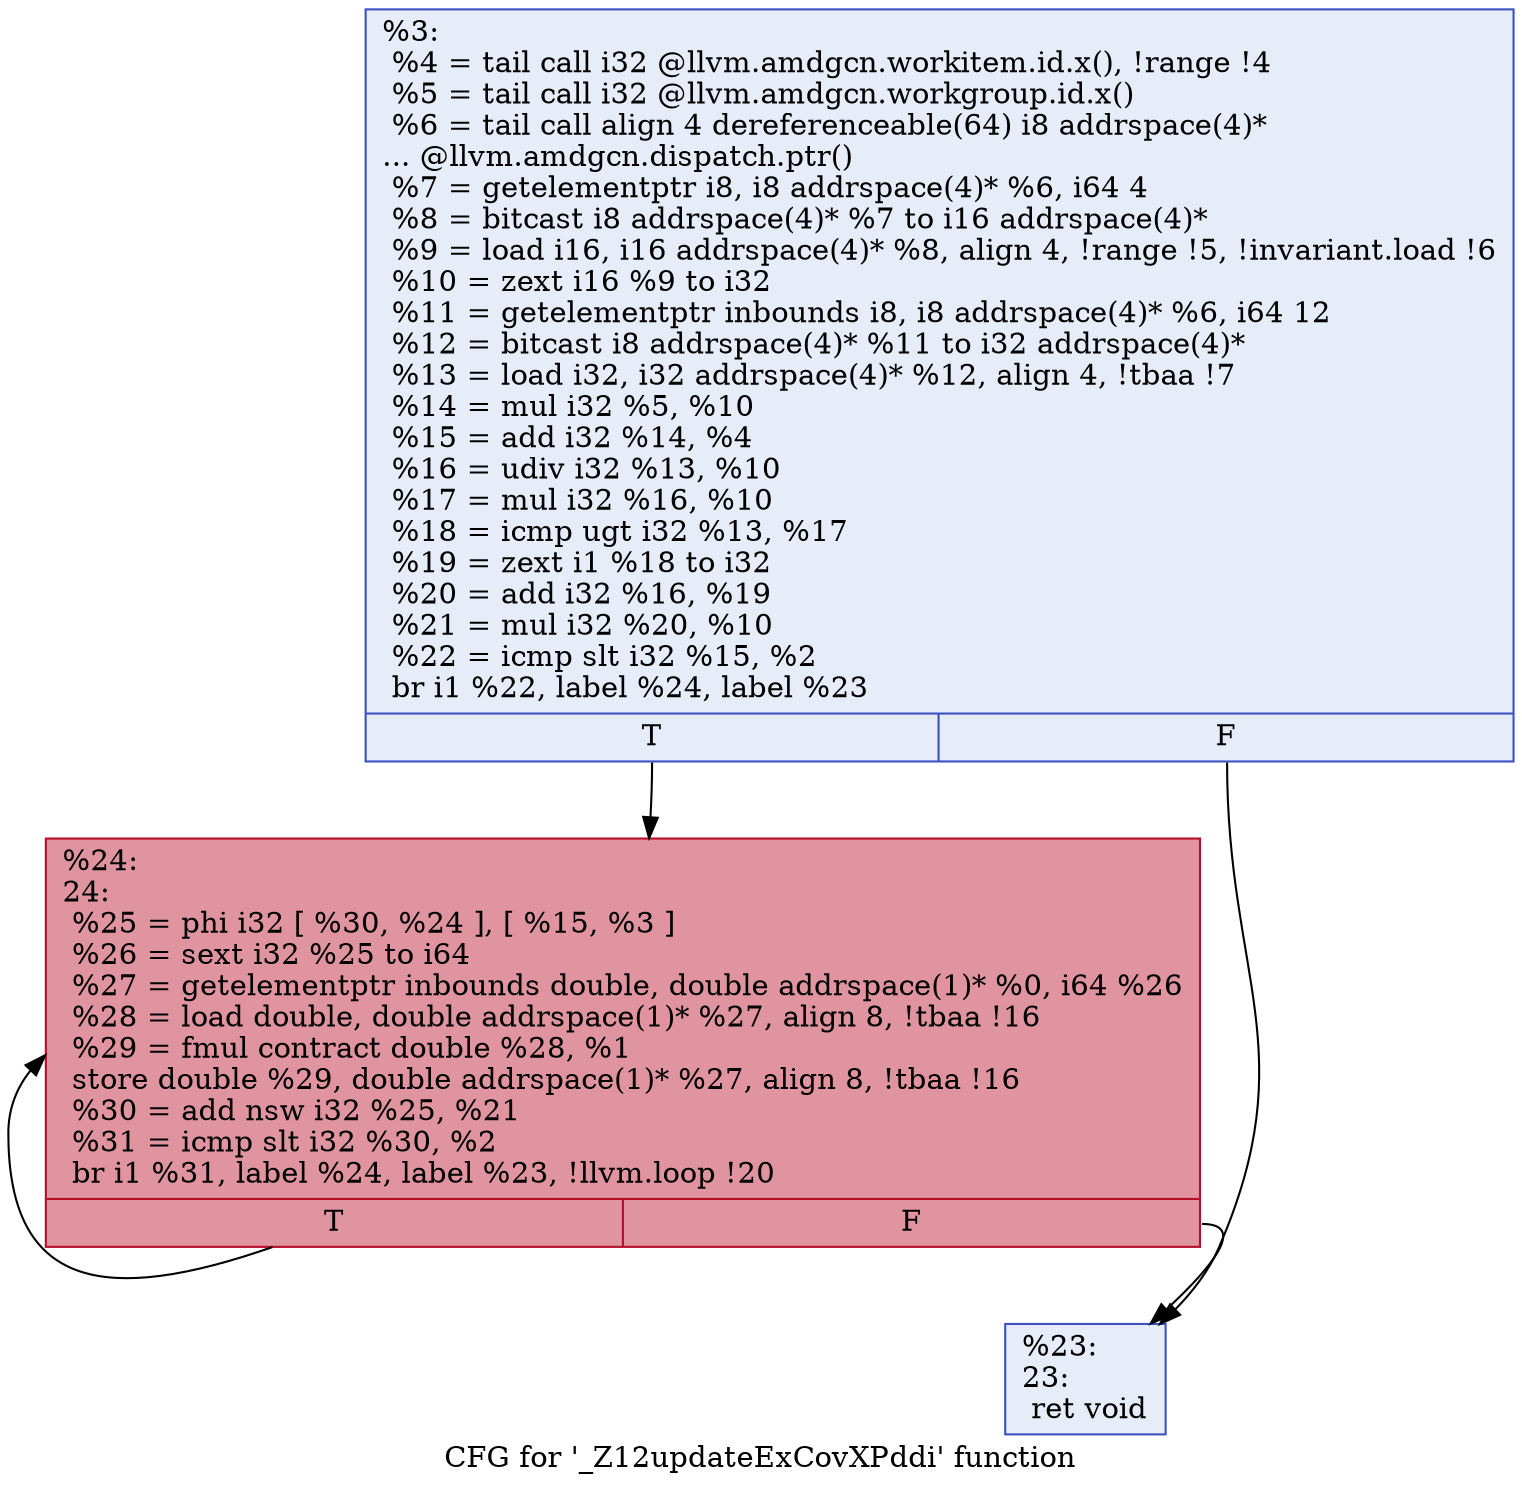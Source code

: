digraph "CFG for '_Z12updateExCovXPddi' function" {
	label="CFG for '_Z12updateExCovXPddi' function";

	Node0x64bf360 [shape=record,color="#3d50c3ff", style=filled, fillcolor="#c7d7f070",label="{%3:\l  %4 = tail call i32 @llvm.amdgcn.workitem.id.x(), !range !4\l  %5 = tail call i32 @llvm.amdgcn.workgroup.id.x()\l  %6 = tail call align 4 dereferenceable(64) i8 addrspace(4)*\l... @llvm.amdgcn.dispatch.ptr()\l  %7 = getelementptr i8, i8 addrspace(4)* %6, i64 4\l  %8 = bitcast i8 addrspace(4)* %7 to i16 addrspace(4)*\l  %9 = load i16, i16 addrspace(4)* %8, align 4, !range !5, !invariant.load !6\l  %10 = zext i16 %9 to i32\l  %11 = getelementptr inbounds i8, i8 addrspace(4)* %6, i64 12\l  %12 = bitcast i8 addrspace(4)* %11 to i32 addrspace(4)*\l  %13 = load i32, i32 addrspace(4)* %12, align 4, !tbaa !7\l  %14 = mul i32 %5, %10\l  %15 = add i32 %14, %4\l  %16 = udiv i32 %13, %10\l  %17 = mul i32 %16, %10\l  %18 = icmp ugt i32 %13, %17\l  %19 = zext i1 %18 to i32\l  %20 = add i32 %16, %19\l  %21 = mul i32 %20, %10\l  %22 = icmp slt i32 %15, %2\l  br i1 %22, label %24, label %23\l|{<s0>T|<s1>F}}"];
	Node0x64bf360:s0 -> Node0x64c00c0;
	Node0x64bf360:s1 -> Node0x64c1970;
	Node0x64c1970 [shape=record,color="#3d50c3ff", style=filled, fillcolor="#c7d7f070",label="{%23:\l23:                                               \l  ret void\l}"];
	Node0x64c00c0 [shape=record,color="#b70d28ff", style=filled, fillcolor="#b70d2870",label="{%24:\l24:                                               \l  %25 = phi i32 [ %30, %24 ], [ %15, %3 ]\l  %26 = sext i32 %25 to i64\l  %27 = getelementptr inbounds double, double addrspace(1)* %0, i64 %26\l  %28 = load double, double addrspace(1)* %27, align 8, !tbaa !16\l  %29 = fmul contract double %28, %1\l  store double %29, double addrspace(1)* %27, align 8, !tbaa !16\l  %30 = add nsw i32 %25, %21\l  %31 = icmp slt i32 %30, %2\l  br i1 %31, label %24, label %23, !llvm.loop !20\l|{<s0>T|<s1>F}}"];
	Node0x64c00c0:s0 -> Node0x64c00c0;
	Node0x64c00c0:s1 -> Node0x64c1970;
}
